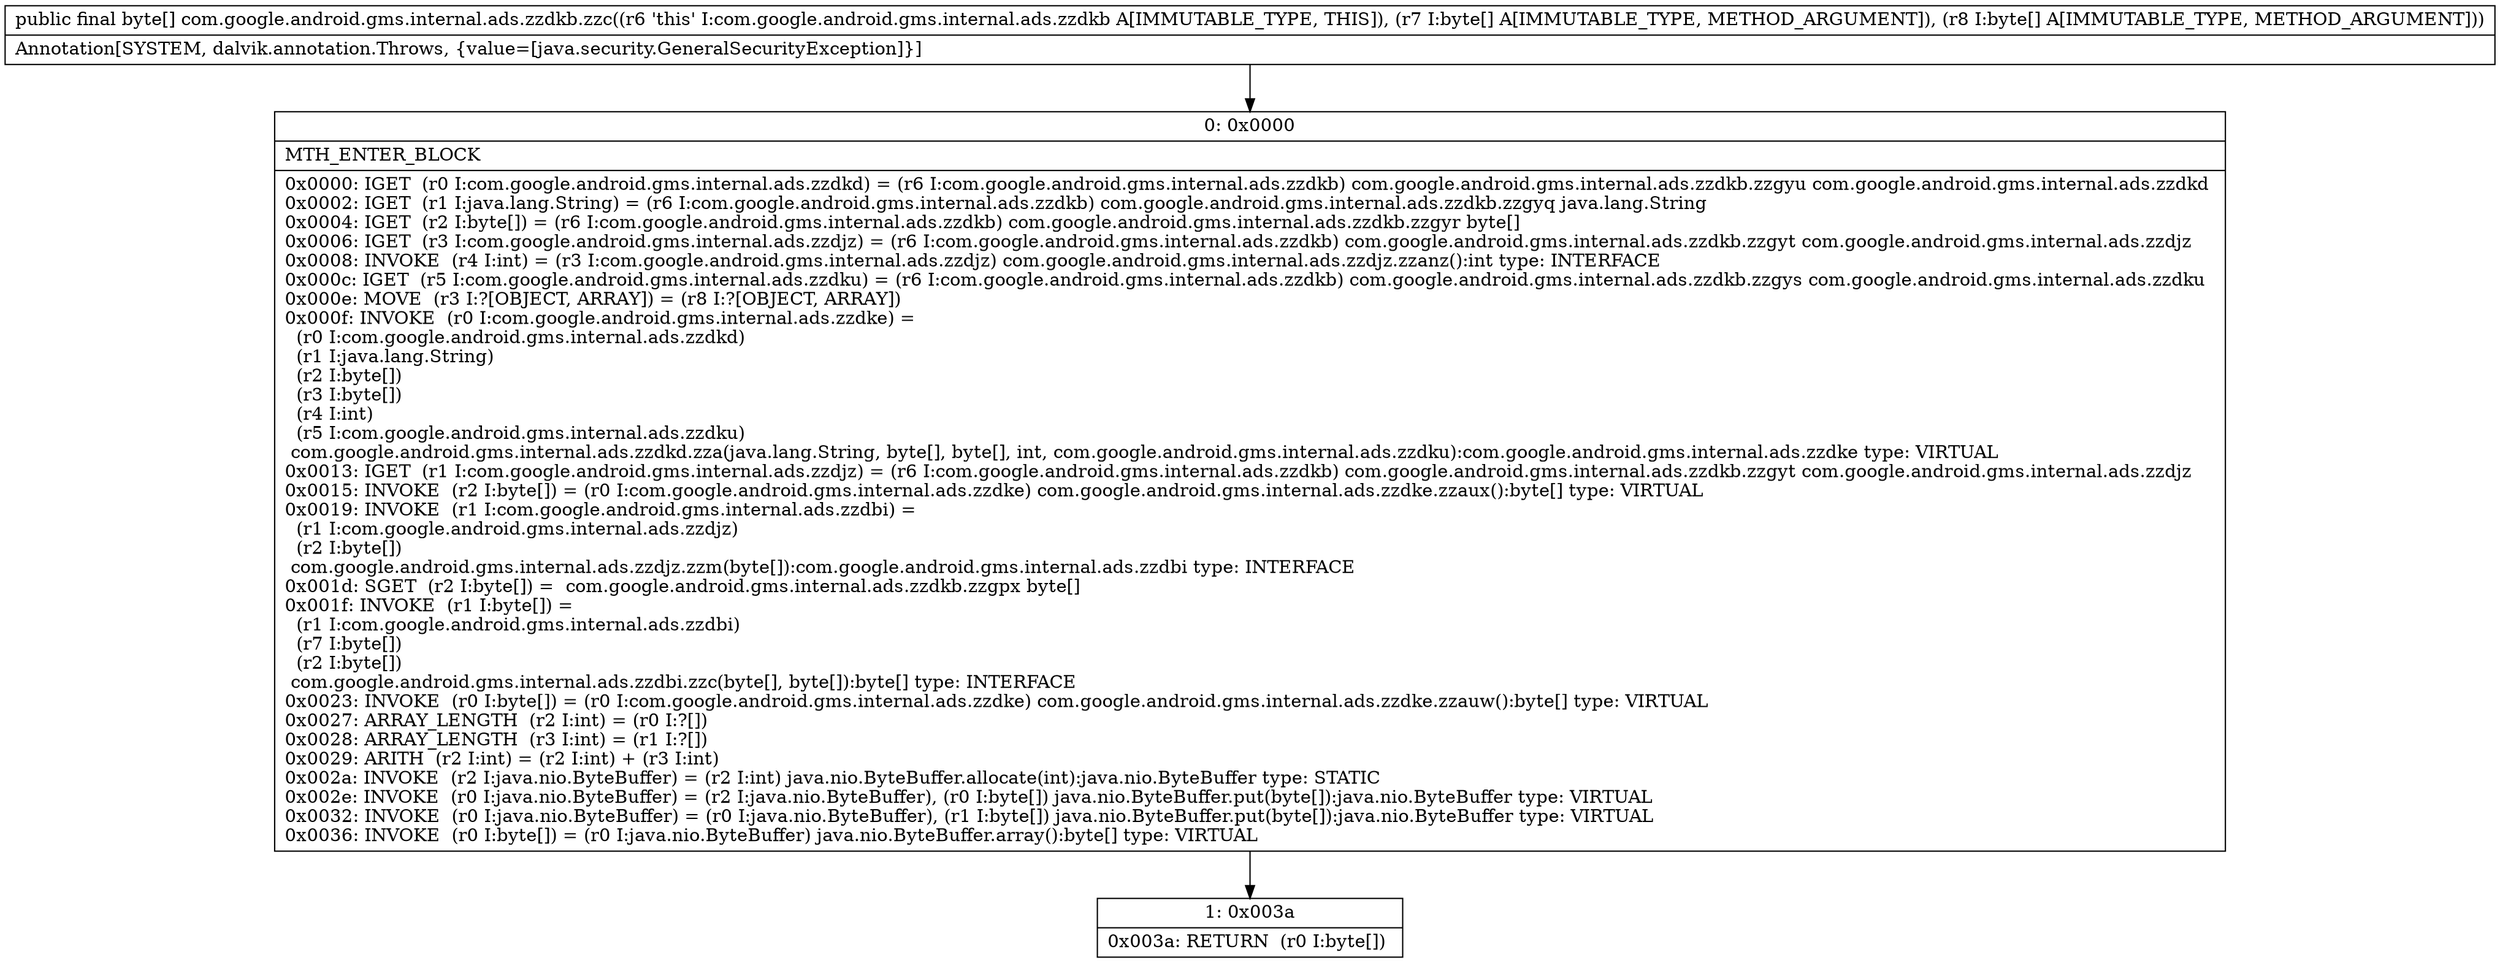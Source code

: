 digraph "CFG forcom.google.android.gms.internal.ads.zzdkb.zzc([B[B)[B" {
Node_0 [shape=record,label="{0\:\ 0x0000|MTH_ENTER_BLOCK\l|0x0000: IGET  (r0 I:com.google.android.gms.internal.ads.zzdkd) = (r6 I:com.google.android.gms.internal.ads.zzdkb) com.google.android.gms.internal.ads.zzdkb.zzgyu com.google.android.gms.internal.ads.zzdkd \l0x0002: IGET  (r1 I:java.lang.String) = (r6 I:com.google.android.gms.internal.ads.zzdkb) com.google.android.gms.internal.ads.zzdkb.zzgyq java.lang.String \l0x0004: IGET  (r2 I:byte[]) = (r6 I:com.google.android.gms.internal.ads.zzdkb) com.google.android.gms.internal.ads.zzdkb.zzgyr byte[] \l0x0006: IGET  (r3 I:com.google.android.gms.internal.ads.zzdjz) = (r6 I:com.google.android.gms.internal.ads.zzdkb) com.google.android.gms.internal.ads.zzdkb.zzgyt com.google.android.gms.internal.ads.zzdjz \l0x0008: INVOKE  (r4 I:int) = (r3 I:com.google.android.gms.internal.ads.zzdjz) com.google.android.gms.internal.ads.zzdjz.zzanz():int type: INTERFACE \l0x000c: IGET  (r5 I:com.google.android.gms.internal.ads.zzdku) = (r6 I:com.google.android.gms.internal.ads.zzdkb) com.google.android.gms.internal.ads.zzdkb.zzgys com.google.android.gms.internal.ads.zzdku \l0x000e: MOVE  (r3 I:?[OBJECT, ARRAY]) = (r8 I:?[OBJECT, ARRAY]) \l0x000f: INVOKE  (r0 I:com.google.android.gms.internal.ads.zzdke) = \l  (r0 I:com.google.android.gms.internal.ads.zzdkd)\l  (r1 I:java.lang.String)\l  (r2 I:byte[])\l  (r3 I:byte[])\l  (r4 I:int)\l  (r5 I:com.google.android.gms.internal.ads.zzdku)\l com.google.android.gms.internal.ads.zzdkd.zza(java.lang.String, byte[], byte[], int, com.google.android.gms.internal.ads.zzdku):com.google.android.gms.internal.ads.zzdke type: VIRTUAL \l0x0013: IGET  (r1 I:com.google.android.gms.internal.ads.zzdjz) = (r6 I:com.google.android.gms.internal.ads.zzdkb) com.google.android.gms.internal.ads.zzdkb.zzgyt com.google.android.gms.internal.ads.zzdjz \l0x0015: INVOKE  (r2 I:byte[]) = (r0 I:com.google.android.gms.internal.ads.zzdke) com.google.android.gms.internal.ads.zzdke.zzaux():byte[] type: VIRTUAL \l0x0019: INVOKE  (r1 I:com.google.android.gms.internal.ads.zzdbi) = \l  (r1 I:com.google.android.gms.internal.ads.zzdjz)\l  (r2 I:byte[])\l com.google.android.gms.internal.ads.zzdjz.zzm(byte[]):com.google.android.gms.internal.ads.zzdbi type: INTERFACE \l0x001d: SGET  (r2 I:byte[]) =  com.google.android.gms.internal.ads.zzdkb.zzgpx byte[] \l0x001f: INVOKE  (r1 I:byte[]) = \l  (r1 I:com.google.android.gms.internal.ads.zzdbi)\l  (r7 I:byte[])\l  (r2 I:byte[])\l com.google.android.gms.internal.ads.zzdbi.zzc(byte[], byte[]):byte[] type: INTERFACE \l0x0023: INVOKE  (r0 I:byte[]) = (r0 I:com.google.android.gms.internal.ads.zzdke) com.google.android.gms.internal.ads.zzdke.zzauw():byte[] type: VIRTUAL \l0x0027: ARRAY_LENGTH  (r2 I:int) = (r0 I:?[]) \l0x0028: ARRAY_LENGTH  (r3 I:int) = (r1 I:?[]) \l0x0029: ARITH  (r2 I:int) = (r2 I:int) + (r3 I:int) \l0x002a: INVOKE  (r2 I:java.nio.ByteBuffer) = (r2 I:int) java.nio.ByteBuffer.allocate(int):java.nio.ByteBuffer type: STATIC \l0x002e: INVOKE  (r0 I:java.nio.ByteBuffer) = (r2 I:java.nio.ByteBuffer), (r0 I:byte[]) java.nio.ByteBuffer.put(byte[]):java.nio.ByteBuffer type: VIRTUAL \l0x0032: INVOKE  (r0 I:java.nio.ByteBuffer) = (r0 I:java.nio.ByteBuffer), (r1 I:byte[]) java.nio.ByteBuffer.put(byte[]):java.nio.ByteBuffer type: VIRTUAL \l0x0036: INVOKE  (r0 I:byte[]) = (r0 I:java.nio.ByteBuffer) java.nio.ByteBuffer.array():byte[] type: VIRTUAL \l}"];
Node_1 [shape=record,label="{1\:\ 0x003a|0x003a: RETURN  (r0 I:byte[]) \l}"];
MethodNode[shape=record,label="{public final byte[] com.google.android.gms.internal.ads.zzdkb.zzc((r6 'this' I:com.google.android.gms.internal.ads.zzdkb A[IMMUTABLE_TYPE, THIS]), (r7 I:byte[] A[IMMUTABLE_TYPE, METHOD_ARGUMENT]), (r8 I:byte[] A[IMMUTABLE_TYPE, METHOD_ARGUMENT]))  | Annotation[SYSTEM, dalvik.annotation.Throws, \{value=[java.security.GeneralSecurityException]\}]\l}"];
MethodNode -> Node_0;
Node_0 -> Node_1;
}

